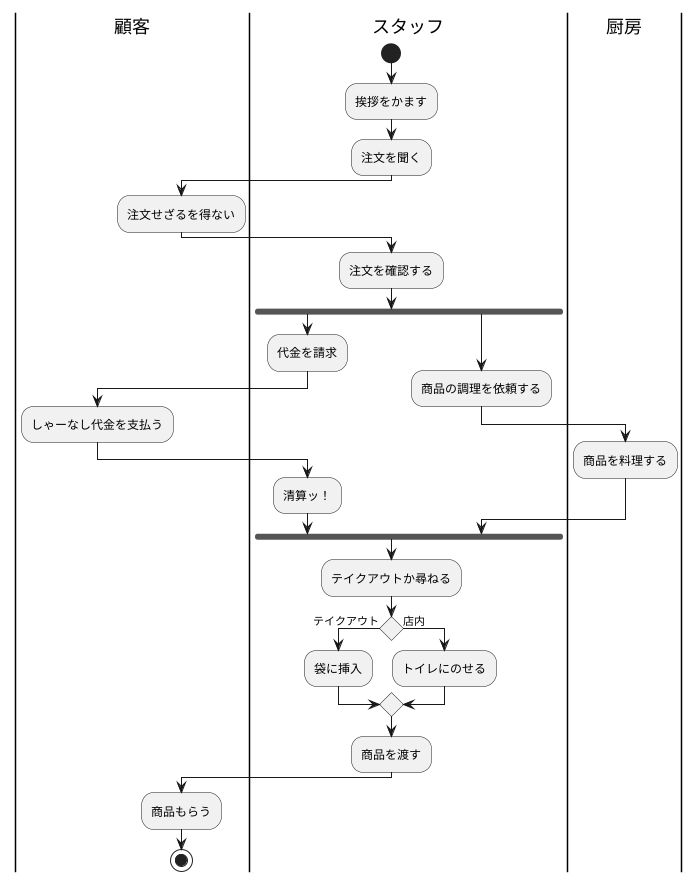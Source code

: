 @startuml

  |顧客|
  |顧客|
  |スタッフ|
  |スタッフ|
  |厨房|
  |厨房|
  |スタッフ|

  start
  :挨拶をかます;
  :注文を聞く;
  |スタッフ|
  |顧客|
  :注文せざるを得ない;
  |顧客|
  |スタッフ|
  :注文を確認する;

  fork
    :代金を請求;
    |顧客|
    :しゃーなし代金を支払う;
    |顧客|
    |スタッフ|
    :清算ッ！;
    |スタッフ|

  fork again
    :商品の調理を依頼する;
    |厨房|
    :商品を料理する;
    |厨房|
  |スタッフ|

  end fork
  |スタッフ|
  :テイクアウトか尋ねる;
  if () then (テイクアウト)
    :袋に挿入;

  else (店内)
    :トイレにのせる;

  endif
  :商品を渡す;
  |スタッフ|
  |顧客|
  :商品もらう;
  |顧客|
  stop
@enduml